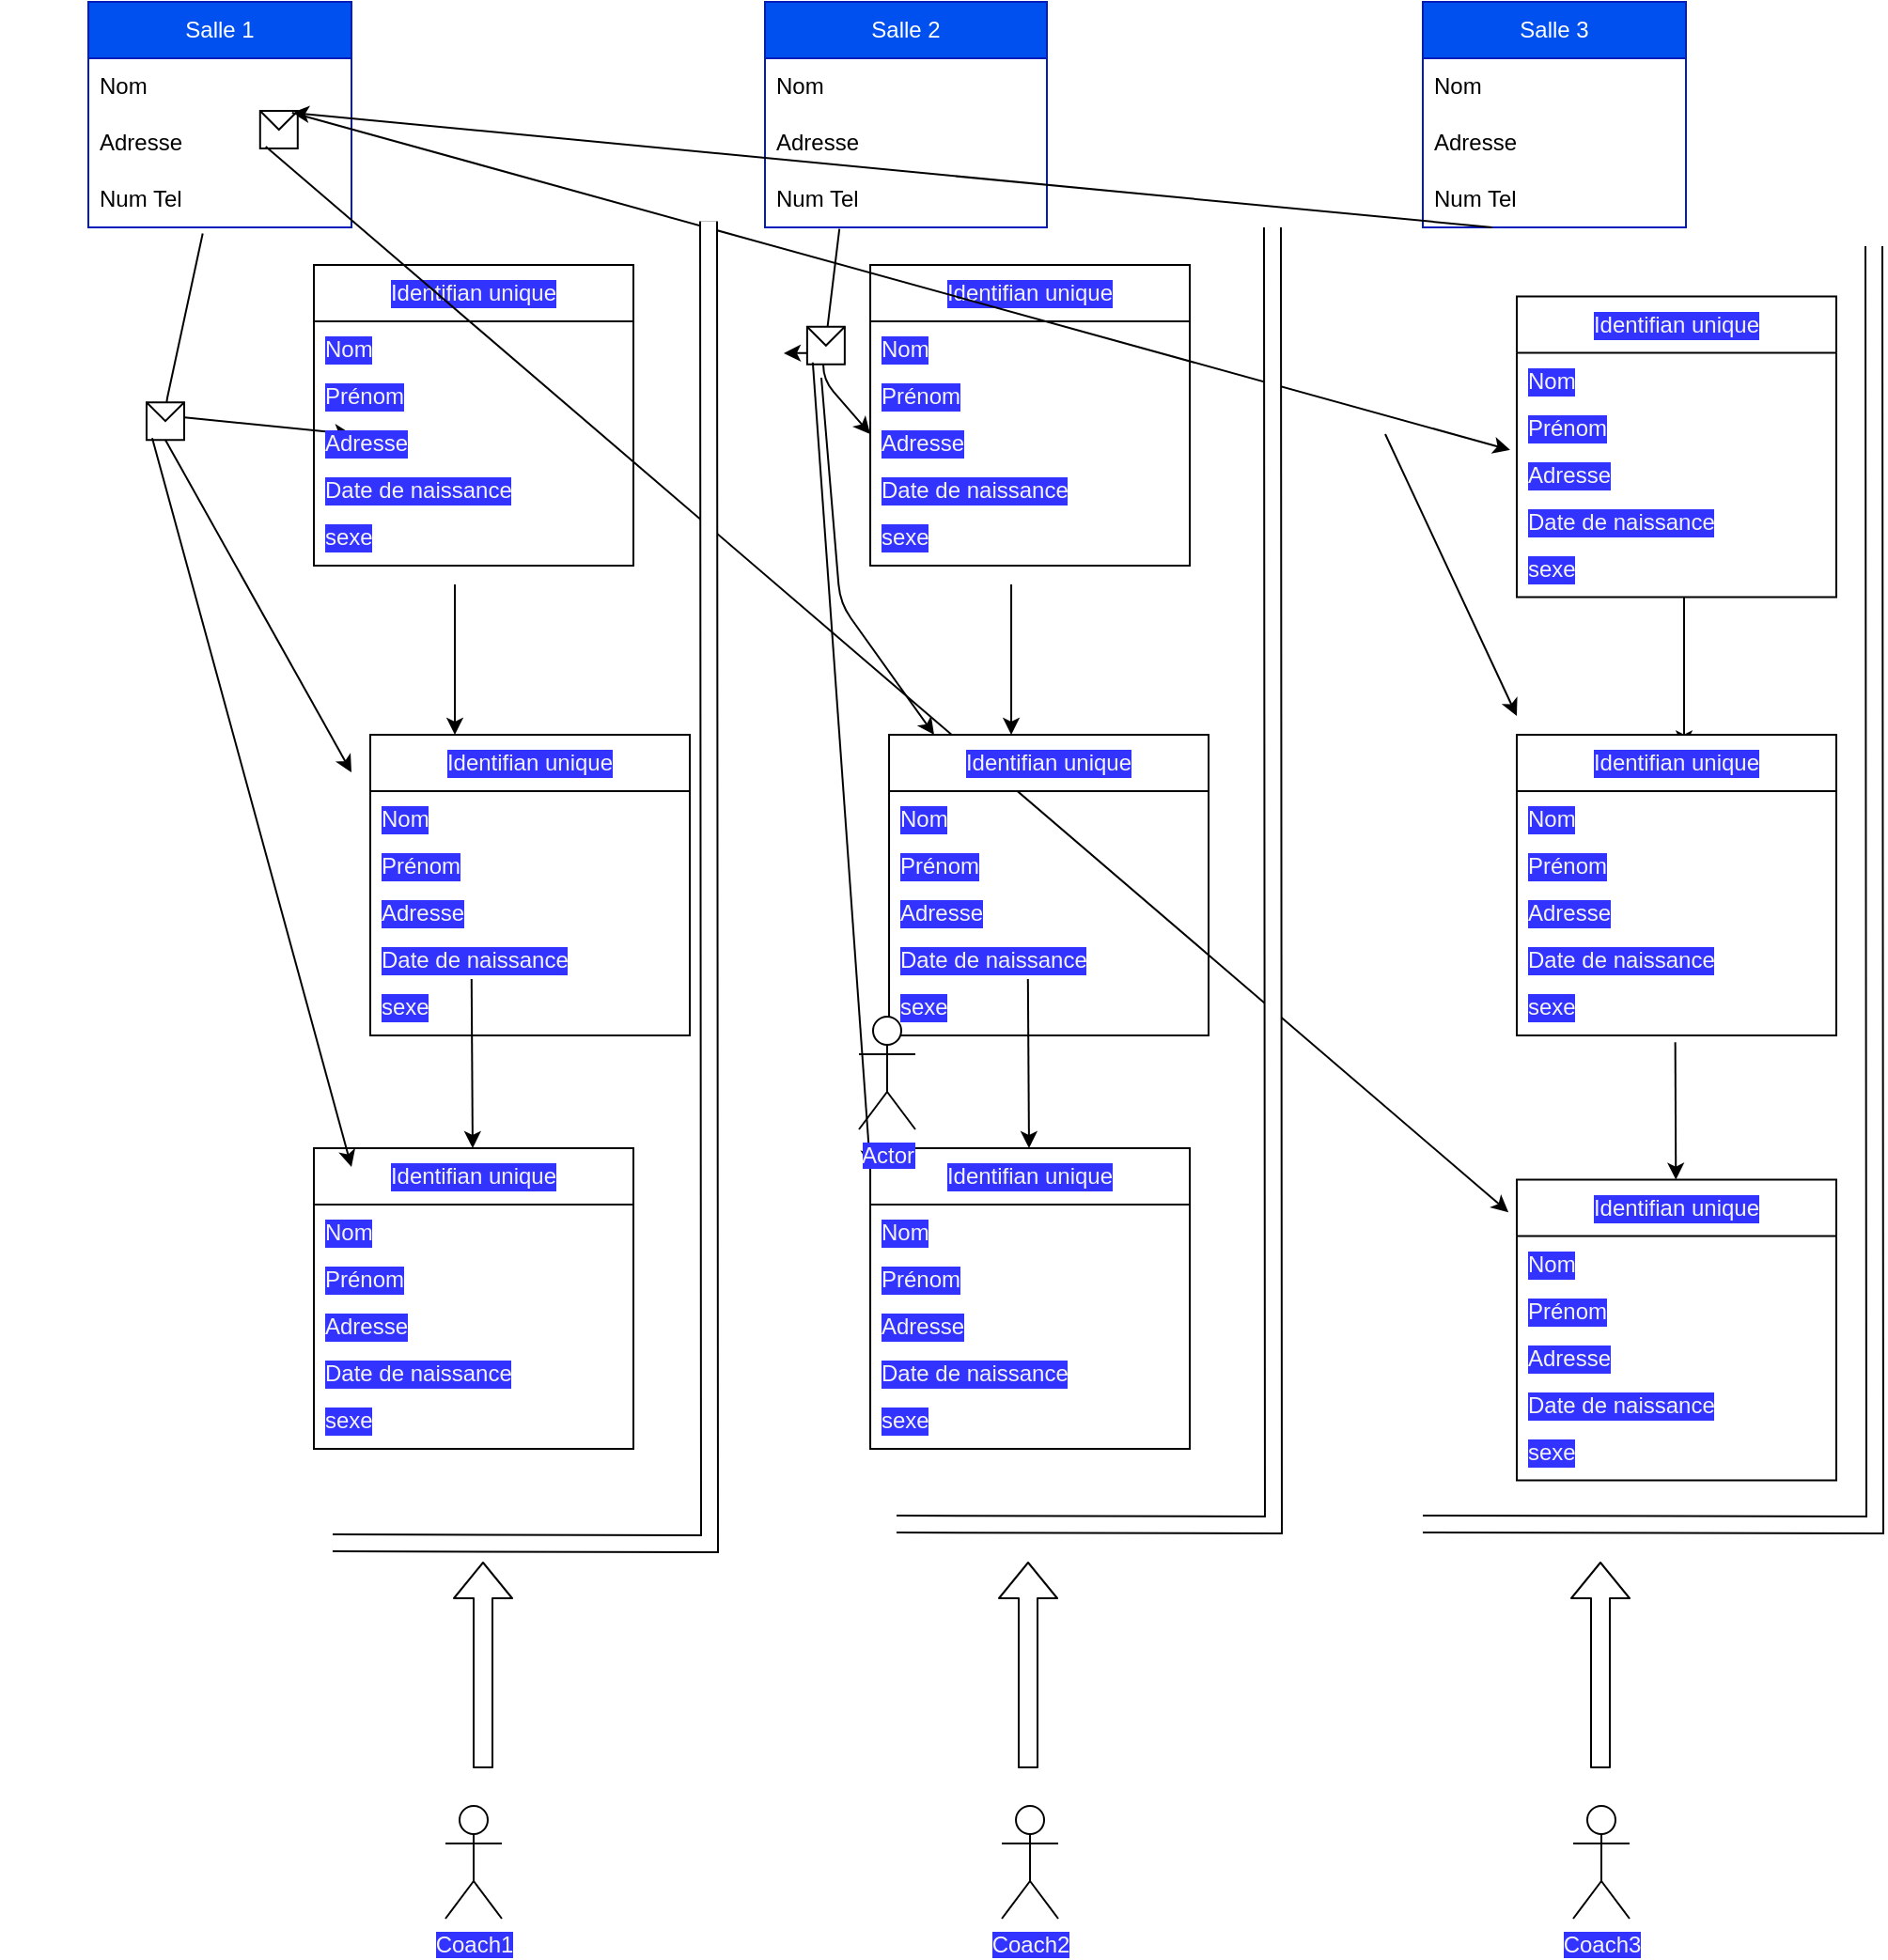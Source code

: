 <mxfile>
    <diagram id="ez5OLRXMKrc_75e1nbND" name="Page-1">
        <mxGraphModel dx="1002" dy="563" grid="1" gridSize="10" guides="1" tooltips="1" connect="1" arrows="1" fold="1" page="1" pageScale="1" pageWidth="850" pageHeight="1100" math="0" shadow="0">
            <root>
                <mxCell id="0"/>
                <mxCell id="1" parent="0"/>
                <mxCell id="2" value="Salle 1" style="swimlane;fontStyle=0;childLayout=stackLayout;horizontal=1;startSize=30;horizontalStack=0;resizeParent=1;resizeParentMax=0;resizeLast=0;collapsible=1;marginBottom=0;whiteSpace=wrap;html=1;fillColor=#0050ef;fontColor=#ffffff;strokeColor=#001DBC;" parent="1" vertex="1">
                    <mxGeometry width="140" height="120" as="geometry"/>
                </mxCell>
                <mxCell id="3" value="Nom" style="text;strokeColor=none;fillColor=none;align=left;verticalAlign=middle;spacingLeft=4;spacingRight=4;overflow=hidden;points=[[0,0.5],[1,0.5]];portConstraint=eastwest;rotatable=0;whiteSpace=wrap;html=1;" parent="2" vertex="1">
                    <mxGeometry y="30" width="140" height="30" as="geometry"/>
                </mxCell>
                <mxCell id="4" value="Adresse" style="text;strokeColor=none;fillColor=none;align=left;verticalAlign=middle;spacingLeft=4;spacingRight=4;overflow=hidden;points=[[0,0.5],[1,0.5]];portConstraint=eastwest;rotatable=0;whiteSpace=wrap;html=1;" parent="2" vertex="1">
                    <mxGeometry y="60" width="140" height="30" as="geometry"/>
                </mxCell>
                <mxCell id="5" value="Num Tel" style="text;strokeColor=none;fillColor=none;align=left;verticalAlign=middle;spacingLeft=4;spacingRight=4;overflow=hidden;points=[[0,0.5],[1,0.5]];portConstraint=eastwest;rotatable=0;whiteSpace=wrap;html=1;" parent="2" vertex="1">
                    <mxGeometry y="90" width="140" height="30" as="geometry"/>
                </mxCell>
                <mxCell id="11" value="Salle 2" style="swimlane;fontStyle=0;childLayout=stackLayout;horizontal=1;startSize=30;horizontalStack=0;resizeParent=1;resizeParentMax=0;resizeLast=0;collapsible=1;marginBottom=0;whiteSpace=wrap;html=1;fillColor=#0050ef;fontColor=#ffffff;strokeColor=#001DBC;" vertex="1" parent="1">
                    <mxGeometry x="360" width="150" height="120" as="geometry"/>
                </mxCell>
                <mxCell id="12" value="Nom" style="text;strokeColor=none;fillColor=none;align=left;verticalAlign=middle;spacingLeft=4;spacingRight=4;overflow=hidden;points=[[0,0.5],[1,0.5]];portConstraint=eastwest;rotatable=0;whiteSpace=wrap;html=1;" vertex="1" parent="11">
                    <mxGeometry y="30" width="150" height="30" as="geometry"/>
                </mxCell>
                <mxCell id="13" value="Adresse" style="text;strokeColor=none;fillColor=none;align=left;verticalAlign=middle;spacingLeft=4;spacingRight=4;overflow=hidden;points=[[0,0.5],[1,0.5]];portConstraint=eastwest;rotatable=0;whiteSpace=wrap;html=1;" vertex="1" parent="11">
                    <mxGeometry y="60" width="150" height="30" as="geometry"/>
                </mxCell>
                <mxCell id="14" value="Num Tel" style="text;strokeColor=none;fillColor=none;align=left;verticalAlign=middle;spacingLeft=4;spacingRight=4;overflow=hidden;points=[[0,0.5],[1,0.5]];portConstraint=eastwest;rotatable=0;whiteSpace=wrap;html=1;" vertex="1" parent="11">
                    <mxGeometry y="90" width="150" height="30" as="geometry"/>
                </mxCell>
                <mxCell id="15" value="Salle 3" style="swimlane;fontStyle=0;childLayout=stackLayout;horizontal=1;startSize=30;horizontalStack=0;resizeParent=1;resizeParentMax=0;resizeLast=0;collapsible=1;marginBottom=0;whiteSpace=wrap;html=1;fillColor=#0050ef;fontColor=#ffffff;strokeColor=#001DBC;" vertex="1" parent="1">
                    <mxGeometry x="710" width="140" height="120" as="geometry"/>
                </mxCell>
                <mxCell id="16" value="Nom" style="text;strokeColor=none;fillColor=none;align=left;verticalAlign=middle;spacingLeft=4;spacingRight=4;overflow=hidden;points=[[0,0.5],[1,0.5]];portConstraint=eastwest;rotatable=0;whiteSpace=wrap;html=1;" vertex="1" parent="15">
                    <mxGeometry y="30" width="140" height="30" as="geometry"/>
                </mxCell>
                <mxCell id="17" value="Adresse" style="text;strokeColor=none;fillColor=none;align=left;verticalAlign=middle;spacingLeft=4;spacingRight=4;overflow=hidden;points=[[0,0.5],[1,0.5]];portConstraint=eastwest;rotatable=0;whiteSpace=wrap;html=1;" vertex="1" parent="15">
                    <mxGeometry y="60" width="140" height="30" as="geometry"/>
                </mxCell>
                <mxCell id="18" value="Num Tel" style="text;strokeColor=none;fillColor=none;align=left;verticalAlign=middle;spacingLeft=4;spacingRight=4;overflow=hidden;points=[[0,0.5],[1,0.5]];portConstraint=eastwest;rotatable=0;whiteSpace=wrap;html=1;" vertex="1" parent="15">
                    <mxGeometry y="90" width="140" height="30" as="geometry"/>
                </mxCell>
                <mxCell id="19" value="" style="endArrow=classic;html=1;exitX=0.149;exitY=1.107;exitDx=0;exitDy=0;exitPerimeter=0;" edge="1" parent="1">
                    <mxGeometry relative="1" as="geometry">
                        <mxPoint x="60.86" y="123.21" as="sourcePoint"/>
                        <mxPoint x="140" y="230" as="targetPoint"/>
                        <Array as="points">
                            <mxPoint x="40" y="220"/>
                        </Array>
                    </mxGeometry>
                </mxCell>
                <mxCell id="20" value="" style="shape=message;html=1;outlineConnect=0;" vertex="1" parent="19">
                    <mxGeometry width="20" height="20" relative="1" as="geometry">
                        <mxPoint x="-10" y="-7" as="offset"/>
                    </mxGeometry>
                </mxCell>
                <mxCell id="25" style="edgeStyle=none;html=1;fontColor=#f5f4f4;exitX=0.5;exitY=1;exitDx=0;exitDy=0;" edge="1" parent="19" source="20">
                    <mxGeometry relative="1" as="geometry">
                        <mxPoint x="140" y="410" as="targetPoint"/>
                        <mxPoint x="50" y="250" as="sourcePoint"/>
                        <Array as="points"/>
                    </mxGeometry>
                </mxCell>
                <mxCell id="35" value="" style="edgeStyle=none;html=1;fontColor=#f5f4f4;" edge="1" parent="1">
                    <mxGeometry relative="1" as="geometry">
                        <mxPoint x="195" y="310" as="sourcePoint"/>
                        <mxPoint x="195" y="390" as="targetPoint"/>
                    </mxGeometry>
                </mxCell>
                <mxCell id="40" value="" style="edgeStyle=none;html=1;fontColor=#f5f4f4;" edge="1" parent="1" target="36">
                    <mxGeometry relative="1" as="geometry">
                        <mxPoint x="203.889" y="520" as="sourcePoint"/>
                    </mxGeometry>
                </mxCell>
                <mxCell id="36" value="Identifian unique" style="swimlane;fontStyle=0;childLayout=stackLayout;horizontal=1;startSize=30;horizontalStack=0;resizeParent=1;resizeParentMax=0;resizeLast=0;collapsible=1;marginBottom=0;whiteSpace=wrap;html=1;labelBackgroundColor=#3333FF;fontColor=#f5f4f4;" vertex="1" parent="1">
                    <mxGeometry x="120" y="610" width="170" height="160" as="geometry">
                        <mxRectangle x="150" y="550" width="60" height="30" as="alternateBounds"/>
                    </mxGeometry>
                </mxCell>
                <mxCell id="37" value="Nom" style="text;strokeColor=none;fillColor=none;align=left;verticalAlign=middle;spacingLeft=4;spacingRight=4;overflow=hidden;points=[[0,0.5],[1,0.5]];portConstraint=eastwest;rotatable=0;whiteSpace=wrap;html=1;labelBackgroundColor=#3333FF;fontColor=#f5f4f4;" vertex="1" parent="36">
                    <mxGeometry y="30" width="170" height="30" as="geometry"/>
                </mxCell>
                <mxCell id="38" value="Prénom" style="text;strokeColor=none;fillColor=none;align=left;verticalAlign=middle;spacingLeft=4;spacingRight=4;overflow=hidden;points=[[0,0.5],[1,0.5]];portConstraint=eastwest;rotatable=0;whiteSpace=wrap;html=1;labelBackgroundColor=#3333FF;fontColor=#f5f4f4;" vertex="1" parent="36">
                    <mxGeometry y="60" width="170" height="20" as="geometry"/>
                </mxCell>
                <mxCell id="39" value="Adresse" style="text;strokeColor=none;fillColor=none;align=left;verticalAlign=middle;spacingLeft=4;spacingRight=4;overflow=hidden;points=[[0,0.5],[1,0.5]];portConstraint=eastwest;rotatable=0;whiteSpace=wrap;html=1;labelBackgroundColor=#3333FF;fontColor=#f5f4f4;" vertex="1" parent="36">
                    <mxGeometry y="80" width="170" height="30" as="geometry"/>
                </mxCell>
                <mxCell id="64" value="Date de naissance" style="text;strokeColor=none;fillColor=none;align=left;verticalAlign=middle;spacingLeft=4;spacingRight=4;overflow=hidden;points=[[0,0.5],[1,0.5]];portConstraint=eastwest;rotatable=0;whiteSpace=wrap;html=1;labelBackgroundColor=#3333FF;fontColor=#f5f4f4;" vertex="1" parent="36">
                    <mxGeometry y="110" width="170" height="20" as="geometry"/>
                </mxCell>
                <mxCell id="63" value="sexe" style="text;strokeColor=none;fillColor=none;align=left;verticalAlign=middle;spacingLeft=4;spacingRight=4;overflow=hidden;points=[[0,0.5],[1,0.5]];portConstraint=eastwest;rotatable=0;whiteSpace=wrap;html=1;labelBackgroundColor=#3333FF;fontColor=#f5f4f4;" vertex="1" parent="36">
                    <mxGeometry y="130" width="170" height="30" as="geometry"/>
                </mxCell>
                <mxCell id="41" value="" style="endArrow=classic;html=1;fontColor=#f5f4f4;exitX=0.15;exitY=0.95;exitDx=0;exitDy=0;exitPerimeter=0;" edge="1" parent="1" source="20">
                    <mxGeometry width="50" height="50" relative="1" as="geometry">
                        <mxPoint x="400" y="410" as="sourcePoint"/>
                        <mxPoint x="140" y="620" as="targetPoint"/>
                        <Array as="points"/>
                    </mxGeometry>
                </mxCell>
                <mxCell id="65" value="Identifian unique" style="swimlane;fontStyle=0;childLayout=stackLayout;horizontal=1;startSize=30;horizontalStack=0;resizeParent=1;resizeParentMax=0;resizeLast=0;collapsible=1;marginBottom=0;whiteSpace=wrap;html=1;labelBackgroundColor=#3333FF;fontColor=#f5f4f4;" vertex="1" parent="1">
                    <mxGeometry x="120" y="140" width="170" height="160" as="geometry">
                        <mxRectangle x="150" y="550" width="60" height="30" as="alternateBounds"/>
                    </mxGeometry>
                </mxCell>
                <mxCell id="66" value="Nom" style="text;strokeColor=none;fillColor=none;align=left;verticalAlign=middle;spacingLeft=4;spacingRight=4;overflow=hidden;points=[[0,0.5],[1,0.5]];portConstraint=eastwest;rotatable=0;whiteSpace=wrap;html=1;labelBackgroundColor=#3333FF;fontColor=#f5f4f4;" vertex="1" parent="65">
                    <mxGeometry y="30" width="170" height="30" as="geometry"/>
                </mxCell>
                <mxCell id="67" value="Prénom" style="text;strokeColor=none;fillColor=none;align=left;verticalAlign=middle;spacingLeft=4;spacingRight=4;overflow=hidden;points=[[0,0.5],[1,0.5]];portConstraint=eastwest;rotatable=0;whiteSpace=wrap;html=1;labelBackgroundColor=#3333FF;fontColor=#f5f4f4;" vertex="1" parent="65">
                    <mxGeometry y="60" width="170" height="20" as="geometry"/>
                </mxCell>
                <mxCell id="68" value="Adresse" style="text;strokeColor=none;fillColor=none;align=left;verticalAlign=middle;spacingLeft=4;spacingRight=4;overflow=hidden;points=[[0,0.5],[1,0.5]];portConstraint=eastwest;rotatable=0;whiteSpace=wrap;html=1;labelBackgroundColor=#3333FF;fontColor=#f5f4f4;" vertex="1" parent="65">
                    <mxGeometry y="80" width="170" height="30" as="geometry"/>
                </mxCell>
                <mxCell id="69" value="Date de naissance" style="text;strokeColor=none;fillColor=none;align=left;verticalAlign=middle;spacingLeft=4;spacingRight=4;overflow=hidden;points=[[0,0.5],[1,0.5]];portConstraint=eastwest;rotatable=0;whiteSpace=wrap;html=1;labelBackgroundColor=#3333FF;fontColor=#f5f4f4;" vertex="1" parent="65">
                    <mxGeometry y="110" width="170" height="20" as="geometry"/>
                </mxCell>
                <mxCell id="70" value="sexe" style="text;strokeColor=none;fillColor=none;align=left;verticalAlign=middle;spacingLeft=4;spacingRight=4;overflow=hidden;points=[[0,0.5],[1,0.5]];portConstraint=eastwest;rotatable=0;whiteSpace=wrap;html=1;labelBackgroundColor=#3333FF;fontColor=#f5f4f4;" vertex="1" parent="65">
                    <mxGeometry y="130" width="170" height="30" as="geometry"/>
                </mxCell>
                <mxCell id="71" value="Identifian unique" style="swimlane;fontStyle=0;childLayout=stackLayout;horizontal=1;startSize=30;horizontalStack=0;resizeParent=1;resizeParentMax=0;resizeLast=0;collapsible=1;marginBottom=0;whiteSpace=wrap;html=1;labelBackgroundColor=#3333FF;fontColor=#f5f4f4;" vertex="1" parent="1">
                    <mxGeometry x="150" y="390" width="170" height="160" as="geometry">
                        <mxRectangle x="150" y="550" width="60" height="30" as="alternateBounds"/>
                    </mxGeometry>
                </mxCell>
                <mxCell id="72" value="Nom" style="text;strokeColor=none;fillColor=none;align=left;verticalAlign=middle;spacingLeft=4;spacingRight=4;overflow=hidden;points=[[0,0.5],[1,0.5]];portConstraint=eastwest;rotatable=0;whiteSpace=wrap;html=1;labelBackgroundColor=#3333FF;fontColor=#f5f4f4;" vertex="1" parent="71">
                    <mxGeometry y="30" width="170" height="30" as="geometry"/>
                </mxCell>
                <mxCell id="73" value="Prénom" style="text;strokeColor=none;fillColor=none;align=left;verticalAlign=middle;spacingLeft=4;spacingRight=4;overflow=hidden;points=[[0,0.5],[1,0.5]];portConstraint=eastwest;rotatable=0;whiteSpace=wrap;html=1;labelBackgroundColor=#3333FF;fontColor=#f5f4f4;" vertex="1" parent="71">
                    <mxGeometry y="60" width="170" height="20" as="geometry"/>
                </mxCell>
                <mxCell id="74" value="Adresse" style="text;strokeColor=none;fillColor=none;align=left;verticalAlign=middle;spacingLeft=4;spacingRight=4;overflow=hidden;points=[[0,0.5],[1,0.5]];portConstraint=eastwest;rotatable=0;whiteSpace=wrap;html=1;labelBackgroundColor=#3333FF;fontColor=#f5f4f4;" vertex="1" parent="71">
                    <mxGeometry y="80" width="170" height="30" as="geometry"/>
                </mxCell>
                <mxCell id="75" value="Date de naissance" style="text;strokeColor=none;fillColor=none;align=left;verticalAlign=middle;spacingLeft=4;spacingRight=4;overflow=hidden;points=[[0,0.5],[1,0.5]];portConstraint=eastwest;rotatable=0;whiteSpace=wrap;html=1;labelBackgroundColor=#3333FF;fontColor=#f5f4f4;" vertex="1" parent="71">
                    <mxGeometry y="110" width="170" height="20" as="geometry"/>
                </mxCell>
                <mxCell id="76" value="sexe" style="text;strokeColor=none;fillColor=none;align=left;verticalAlign=middle;spacingLeft=4;spacingRight=4;overflow=hidden;points=[[0,0.5],[1,0.5]];portConstraint=eastwest;rotatable=0;whiteSpace=wrap;html=1;labelBackgroundColor=#3333FF;fontColor=#f5f4f4;" vertex="1" parent="71">
                    <mxGeometry y="130" width="170" height="30" as="geometry"/>
                </mxCell>
                <mxCell id="126" value="" style="endArrow=classic;html=1;exitX=0.263;exitY=1;exitDx=0;exitDy=0;exitPerimeter=0;entryX=0.85;entryY=0.05;entryDx=0;entryDy=0;entryPerimeter=0;" edge="1" parent="1" source="18" target="127">
                    <mxGeometry relative="1" as="geometry">
                        <mxPoint x="708.82" y="120.0" as="sourcePoint"/>
                        <mxPoint x="690" y="240" as="targetPoint"/>
                        <Array as="points"/>
                    </mxGeometry>
                </mxCell>
                <mxCell id="127" value="" style="shape=message;html=1;outlineConnect=0;" vertex="1" parent="126">
                    <mxGeometry width="20" height="20" relative="1" as="geometry">
                        <mxPoint x="-42" y="23" as="offset"/>
                    </mxGeometry>
                </mxCell>
                <mxCell id="129" value="" style="edgeStyle=none;html=1;fontColor=#f5f4f4;" edge="1" parent="1">
                    <mxGeometry relative="1" as="geometry">
                        <mxPoint x="849" y="316.79" as="sourcePoint"/>
                        <mxPoint x="849" y="396.79" as="targetPoint"/>
                    </mxGeometry>
                </mxCell>
                <mxCell id="130" value="" style="edgeStyle=none;html=1;fontColor=#f5f4f4;exitX=0.496;exitY=1.12;exitDx=0;exitDy=0;exitPerimeter=0;" edge="1" parent="1" target="131" source="149">
                    <mxGeometry relative="1" as="geometry">
                        <mxPoint x="760" y="570" as="sourcePoint"/>
                    </mxGeometry>
                </mxCell>
                <mxCell id="131" value="Identifian unique" style="swimlane;fontStyle=0;childLayout=stackLayout;horizontal=1;startSize=30;horizontalStack=0;resizeParent=1;resizeParentMax=0;resizeLast=0;collapsible=1;marginBottom=0;whiteSpace=wrap;html=1;labelBackgroundColor=#3333FF;fontColor=#f5f4f4;" vertex="1" parent="1">
                    <mxGeometry x="760" y="626.79" width="170" height="160" as="geometry">
                        <mxRectangle x="150" y="550" width="60" height="30" as="alternateBounds"/>
                    </mxGeometry>
                </mxCell>
                <mxCell id="132" value="Nom" style="text;strokeColor=none;fillColor=none;align=left;verticalAlign=middle;spacingLeft=4;spacingRight=4;overflow=hidden;points=[[0,0.5],[1,0.5]];portConstraint=eastwest;rotatable=0;whiteSpace=wrap;html=1;labelBackgroundColor=#3333FF;fontColor=#f5f4f4;" vertex="1" parent="131">
                    <mxGeometry y="30" width="170" height="30" as="geometry"/>
                </mxCell>
                <mxCell id="133" value="Prénom" style="text;strokeColor=none;fillColor=none;align=left;verticalAlign=middle;spacingLeft=4;spacingRight=4;overflow=hidden;points=[[0,0.5],[1,0.5]];portConstraint=eastwest;rotatable=0;whiteSpace=wrap;html=1;labelBackgroundColor=#3333FF;fontColor=#f5f4f4;" vertex="1" parent="131">
                    <mxGeometry y="60" width="170" height="20" as="geometry"/>
                </mxCell>
                <mxCell id="134" value="Adresse" style="text;strokeColor=none;fillColor=none;align=left;verticalAlign=middle;spacingLeft=4;spacingRight=4;overflow=hidden;points=[[0,0.5],[1,0.5]];portConstraint=eastwest;rotatable=0;whiteSpace=wrap;html=1;labelBackgroundColor=#3333FF;fontColor=#f5f4f4;" vertex="1" parent="131">
                    <mxGeometry y="80" width="170" height="30" as="geometry"/>
                </mxCell>
                <mxCell id="135" value="Date de naissance" style="text;strokeColor=none;fillColor=none;align=left;verticalAlign=middle;spacingLeft=4;spacingRight=4;overflow=hidden;points=[[0,0.5],[1,0.5]];portConstraint=eastwest;rotatable=0;whiteSpace=wrap;html=1;labelBackgroundColor=#3333FF;fontColor=#f5f4f4;" vertex="1" parent="131">
                    <mxGeometry y="110" width="170" height="20" as="geometry"/>
                </mxCell>
                <mxCell id="136" value="sexe" style="text;strokeColor=none;fillColor=none;align=left;verticalAlign=middle;spacingLeft=4;spacingRight=4;overflow=hidden;points=[[0,0.5],[1,0.5]];portConstraint=eastwest;rotatable=0;whiteSpace=wrap;html=1;labelBackgroundColor=#3333FF;fontColor=#f5f4f4;" vertex="1" parent="131">
                    <mxGeometry y="130" width="170" height="30" as="geometry"/>
                </mxCell>
                <mxCell id="137" value="" style="endArrow=classic;html=1;fontColor=#f5f4f4;exitX=0.15;exitY=0.95;exitDx=0;exitDy=0;exitPerimeter=0;entryX=-0.026;entryY=0.108;entryDx=0;entryDy=0;entryPerimeter=0;" edge="1" parent="1" source="127" target="131">
                    <mxGeometry width="50" height="50" relative="1" as="geometry">
                        <mxPoint x="936.02" y="426.79" as="sourcePoint"/>
                        <mxPoint x="676.02" y="636.79" as="targetPoint"/>
                        <Array as="points"/>
                    </mxGeometry>
                </mxCell>
                <mxCell id="138" value="Identifian unique" style="swimlane;fontStyle=0;childLayout=stackLayout;horizontal=1;startSize=30;horizontalStack=0;resizeParent=1;resizeParentMax=0;resizeLast=0;collapsible=1;marginBottom=0;whiteSpace=wrap;html=1;labelBackgroundColor=#3333FF;fontColor=#f5f4f4;" vertex="1" parent="1">
                    <mxGeometry x="760" y="156.79" width="170" height="160" as="geometry">
                        <mxRectangle x="150" y="550" width="60" height="30" as="alternateBounds"/>
                    </mxGeometry>
                </mxCell>
                <mxCell id="139" value="Nom" style="text;strokeColor=none;fillColor=none;align=left;verticalAlign=middle;spacingLeft=4;spacingRight=4;overflow=hidden;points=[[0,0.5],[1,0.5]];portConstraint=eastwest;rotatable=0;whiteSpace=wrap;html=1;labelBackgroundColor=#3333FF;fontColor=#f5f4f4;" vertex="1" parent="138">
                    <mxGeometry y="30" width="170" height="30" as="geometry"/>
                </mxCell>
                <mxCell id="140" value="Prénom" style="text;strokeColor=none;fillColor=none;align=left;verticalAlign=middle;spacingLeft=4;spacingRight=4;overflow=hidden;points=[[0,0.5],[1,0.5]];portConstraint=eastwest;rotatable=0;whiteSpace=wrap;html=1;labelBackgroundColor=#3333FF;fontColor=#f5f4f4;" vertex="1" parent="138">
                    <mxGeometry y="60" width="170" height="20" as="geometry"/>
                </mxCell>
                <mxCell id="141" value="Adresse" style="text;strokeColor=none;fillColor=none;align=left;verticalAlign=middle;spacingLeft=4;spacingRight=4;overflow=hidden;points=[[0,0.5],[1,0.5]];portConstraint=eastwest;rotatable=0;whiteSpace=wrap;html=1;labelBackgroundColor=#3333FF;fontColor=#f5f4f4;" vertex="1" parent="138">
                    <mxGeometry y="80" width="170" height="30" as="geometry"/>
                </mxCell>
                <mxCell id="142" value="Date de naissance" style="text;strokeColor=none;fillColor=none;align=left;verticalAlign=middle;spacingLeft=4;spacingRight=4;overflow=hidden;points=[[0,0.5],[1,0.5]];portConstraint=eastwest;rotatable=0;whiteSpace=wrap;html=1;labelBackgroundColor=#3333FF;fontColor=#f5f4f4;" vertex="1" parent="138">
                    <mxGeometry y="110" width="170" height="20" as="geometry"/>
                </mxCell>
                <mxCell id="143" value="sexe" style="text;strokeColor=none;fillColor=none;align=left;verticalAlign=middle;spacingLeft=4;spacingRight=4;overflow=hidden;points=[[0,0.5],[1,0.5]];portConstraint=eastwest;rotatable=0;whiteSpace=wrap;html=1;labelBackgroundColor=#3333FF;fontColor=#f5f4f4;" vertex="1" parent="138">
                    <mxGeometry y="130" width="170" height="30" as="geometry"/>
                </mxCell>
                <mxCell id="144" value="Identifian unique" style="swimlane;fontStyle=0;childLayout=stackLayout;horizontal=1;startSize=30;horizontalStack=0;resizeParent=1;resizeParentMax=0;resizeLast=0;collapsible=1;marginBottom=0;whiteSpace=wrap;html=1;labelBackgroundColor=#3333FF;fontColor=#f5f4f4;" vertex="1" parent="1">
                    <mxGeometry x="760" y="390" width="170" height="160" as="geometry">
                        <mxRectangle x="150" y="550" width="60" height="30" as="alternateBounds"/>
                    </mxGeometry>
                </mxCell>
                <mxCell id="145" value="Nom" style="text;strokeColor=none;fillColor=none;align=left;verticalAlign=middle;spacingLeft=4;spacingRight=4;overflow=hidden;points=[[0,0.5],[1,0.5]];portConstraint=eastwest;rotatable=0;whiteSpace=wrap;html=1;labelBackgroundColor=#3333FF;fontColor=#f5f4f4;" vertex="1" parent="144">
                    <mxGeometry y="30" width="170" height="30" as="geometry"/>
                </mxCell>
                <mxCell id="146" value="Prénom" style="text;strokeColor=none;fillColor=none;align=left;verticalAlign=middle;spacingLeft=4;spacingRight=4;overflow=hidden;points=[[0,0.5],[1,0.5]];portConstraint=eastwest;rotatable=0;whiteSpace=wrap;html=1;labelBackgroundColor=#3333FF;fontColor=#f5f4f4;" vertex="1" parent="144">
                    <mxGeometry y="60" width="170" height="20" as="geometry"/>
                </mxCell>
                <mxCell id="147" value="Adresse" style="text;strokeColor=none;fillColor=none;align=left;verticalAlign=middle;spacingLeft=4;spacingRight=4;overflow=hidden;points=[[0,0.5],[1,0.5]];portConstraint=eastwest;rotatable=0;whiteSpace=wrap;html=1;labelBackgroundColor=#3333FF;fontColor=#f5f4f4;" vertex="1" parent="144">
                    <mxGeometry y="80" width="170" height="30" as="geometry"/>
                </mxCell>
                <mxCell id="148" value="Date de naissance" style="text;strokeColor=none;fillColor=none;align=left;verticalAlign=middle;spacingLeft=4;spacingRight=4;overflow=hidden;points=[[0,0.5],[1,0.5]];portConstraint=eastwest;rotatable=0;whiteSpace=wrap;html=1;labelBackgroundColor=#3333FF;fontColor=#f5f4f4;" vertex="1" parent="144">
                    <mxGeometry y="110" width="170" height="20" as="geometry"/>
                </mxCell>
                <mxCell id="149" value="sexe" style="text;strokeColor=none;fillColor=none;align=left;verticalAlign=middle;spacingLeft=4;spacingRight=4;overflow=hidden;points=[[0,0.5],[1,0.5]];portConstraint=eastwest;rotatable=0;whiteSpace=wrap;html=1;labelBackgroundColor=#3333FF;fontColor=#f5f4f4;" vertex="1" parent="144">
                    <mxGeometry y="130" width="170" height="30" as="geometry"/>
                </mxCell>
                <mxCell id="150" value="" style="endArrow=classic;html=1;exitX=0.264;exitY=1.027;exitDx=0;exitDy=0;exitPerimeter=0;" edge="1" parent="1" source="14">
                    <mxGeometry relative="1" as="geometry">
                        <mxPoint x="336.88" y="123.21" as="sourcePoint"/>
                        <mxPoint x="416.02" y="230" as="targetPoint"/>
                        <Array as="points">
                            <mxPoint x="390" y="200"/>
                        </Array>
                    </mxGeometry>
                </mxCell>
                <mxCell id="151" value="" style="shape=message;html=1;outlineConnect=0;" vertex="1" parent="150">
                    <mxGeometry width="20" height="20" relative="1" as="geometry">
                        <mxPoint x="-10" y="-7" as="offset"/>
                    </mxGeometry>
                </mxCell>
                <mxCell id="180" style="edgeStyle=none;html=1;exitX=0;exitY=0.7;exitDx=0;exitDy=0;fontColor=#f5f4f4;" edge="1" parent="150" source="151">
                    <mxGeometry relative="1" as="geometry">
                        <mxPoint x="370" y="187" as="targetPoint"/>
                    </mxGeometry>
                </mxCell>
                <mxCell id="153" value="" style="edgeStyle=none;html=1;fontColor=#f5f4f4;" edge="1" parent="1">
                    <mxGeometry relative="1" as="geometry">
                        <mxPoint x="491.02" y="310" as="sourcePoint"/>
                        <mxPoint x="491.02" y="390" as="targetPoint"/>
                    </mxGeometry>
                </mxCell>
                <mxCell id="154" value="" style="edgeStyle=none;html=1;fontColor=#f5f4f4;" edge="1" parent="1" target="155">
                    <mxGeometry relative="1" as="geometry">
                        <mxPoint x="499.909" y="520" as="sourcePoint"/>
                    </mxGeometry>
                </mxCell>
                <mxCell id="155" value="Identifian unique" style="swimlane;fontStyle=0;childLayout=stackLayout;horizontal=1;startSize=30;horizontalStack=0;resizeParent=1;resizeParentMax=0;resizeLast=0;collapsible=1;marginBottom=0;whiteSpace=wrap;html=1;labelBackgroundColor=#3333FF;fontColor=#f5f4f4;" vertex="1" parent="1">
                    <mxGeometry x="416.02" y="610" width="170" height="160" as="geometry">
                        <mxRectangle x="150" y="550" width="60" height="30" as="alternateBounds"/>
                    </mxGeometry>
                </mxCell>
                <mxCell id="156" value="Nom" style="text;strokeColor=none;fillColor=none;align=left;verticalAlign=middle;spacingLeft=4;spacingRight=4;overflow=hidden;points=[[0,0.5],[1,0.5]];portConstraint=eastwest;rotatable=0;whiteSpace=wrap;html=1;labelBackgroundColor=#3333FF;fontColor=#f5f4f4;" vertex="1" parent="155">
                    <mxGeometry y="30" width="170" height="30" as="geometry"/>
                </mxCell>
                <mxCell id="157" value="Prénom" style="text;strokeColor=none;fillColor=none;align=left;verticalAlign=middle;spacingLeft=4;spacingRight=4;overflow=hidden;points=[[0,0.5],[1,0.5]];portConstraint=eastwest;rotatable=0;whiteSpace=wrap;html=1;labelBackgroundColor=#3333FF;fontColor=#f5f4f4;" vertex="1" parent="155">
                    <mxGeometry y="60" width="170" height="20" as="geometry"/>
                </mxCell>
                <mxCell id="158" value="Adresse" style="text;strokeColor=none;fillColor=none;align=left;verticalAlign=middle;spacingLeft=4;spacingRight=4;overflow=hidden;points=[[0,0.5],[1,0.5]];portConstraint=eastwest;rotatable=0;whiteSpace=wrap;html=1;labelBackgroundColor=#3333FF;fontColor=#f5f4f4;" vertex="1" parent="155">
                    <mxGeometry y="80" width="170" height="30" as="geometry"/>
                </mxCell>
                <mxCell id="159" value="Date de naissance" style="text;strokeColor=none;fillColor=none;align=left;verticalAlign=middle;spacingLeft=4;spacingRight=4;overflow=hidden;points=[[0,0.5],[1,0.5]];portConstraint=eastwest;rotatable=0;whiteSpace=wrap;html=1;labelBackgroundColor=#3333FF;fontColor=#f5f4f4;" vertex="1" parent="155">
                    <mxGeometry y="110" width="170" height="20" as="geometry"/>
                </mxCell>
                <mxCell id="160" value="sexe" style="text;strokeColor=none;fillColor=none;align=left;verticalAlign=middle;spacingLeft=4;spacingRight=4;overflow=hidden;points=[[0,0.5],[1,0.5]];portConstraint=eastwest;rotatable=0;whiteSpace=wrap;html=1;labelBackgroundColor=#3333FF;fontColor=#f5f4f4;" vertex="1" parent="155">
                    <mxGeometry y="130" width="170" height="30" as="geometry"/>
                </mxCell>
                <mxCell id="161" value="" style="endArrow=classic;html=1;fontColor=#f5f4f4;exitX=0.15;exitY=0.95;exitDx=0;exitDy=0;exitPerimeter=0;" edge="1" parent="1" source="151">
                    <mxGeometry width="50" height="50" relative="1" as="geometry">
                        <mxPoint x="676.02" y="410" as="sourcePoint"/>
                        <mxPoint x="416.02" y="620" as="targetPoint"/>
                        <Array as="points"/>
                    </mxGeometry>
                </mxCell>
                <mxCell id="162" value="Identifian unique" style="swimlane;fontStyle=0;childLayout=stackLayout;horizontal=1;startSize=30;horizontalStack=0;resizeParent=1;resizeParentMax=0;resizeLast=0;collapsible=1;marginBottom=0;whiteSpace=wrap;html=1;labelBackgroundColor=#3333FF;fontColor=#f5f4f4;" vertex="1" parent="1">
                    <mxGeometry x="416.02" y="140" width="170" height="160" as="geometry">
                        <mxRectangle x="150" y="550" width="60" height="30" as="alternateBounds"/>
                    </mxGeometry>
                </mxCell>
                <mxCell id="163" value="Nom" style="text;strokeColor=none;fillColor=none;align=left;verticalAlign=middle;spacingLeft=4;spacingRight=4;overflow=hidden;points=[[0,0.5],[1,0.5]];portConstraint=eastwest;rotatable=0;whiteSpace=wrap;html=1;labelBackgroundColor=#3333FF;fontColor=#f5f4f4;" vertex="1" parent="162">
                    <mxGeometry y="30" width="170" height="30" as="geometry"/>
                </mxCell>
                <mxCell id="164" value="Prénom" style="text;strokeColor=none;fillColor=none;align=left;verticalAlign=middle;spacingLeft=4;spacingRight=4;overflow=hidden;points=[[0,0.5],[1,0.5]];portConstraint=eastwest;rotatable=0;whiteSpace=wrap;html=1;labelBackgroundColor=#3333FF;fontColor=#f5f4f4;" vertex="1" parent="162">
                    <mxGeometry y="60" width="170" height="20" as="geometry"/>
                </mxCell>
                <mxCell id="165" value="Adresse" style="text;strokeColor=none;fillColor=none;align=left;verticalAlign=middle;spacingLeft=4;spacingRight=4;overflow=hidden;points=[[0,0.5],[1,0.5]];portConstraint=eastwest;rotatable=0;whiteSpace=wrap;html=1;labelBackgroundColor=#3333FF;fontColor=#f5f4f4;" vertex="1" parent="162">
                    <mxGeometry y="80" width="170" height="30" as="geometry"/>
                </mxCell>
                <mxCell id="166" value="Date de naissance" style="text;strokeColor=none;fillColor=none;align=left;verticalAlign=middle;spacingLeft=4;spacingRight=4;overflow=hidden;points=[[0,0.5],[1,0.5]];portConstraint=eastwest;rotatable=0;whiteSpace=wrap;html=1;labelBackgroundColor=#3333FF;fontColor=#f5f4f4;" vertex="1" parent="162">
                    <mxGeometry y="110" width="170" height="20" as="geometry"/>
                </mxCell>
                <mxCell id="167" value="sexe" style="text;strokeColor=none;fillColor=none;align=left;verticalAlign=middle;spacingLeft=4;spacingRight=4;overflow=hidden;points=[[0,0.5],[1,0.5]];portConstraint=eastwest;rotatable=0;whiteSpace=wrap;html=1;labelBackgroundColor=#3333FF;fontColor=#f5f4f4;" vertex="1" parent="162">
                    <mxGeometry y="130" width="170" height="30" as="geometry"/>
                </mxCell>
                <mxCell id="168" value="Identifian unique" style="swimlane;fontStyle=0;childLayout=stackLayout;horizontal=1;startSize=30;horizontalStack=0;resizeParent=1;resizeParentMax=0;resizeLast=0;collapsible=1;marginBottom=0;whiteSpace=wrap;html=1;labelBackgroundColor=#3333FF;fontColor=#f5f4f4;" vertex="1" parent="1">
                    <mxGeometry x="426.02" y="390" width="170" height="160" as="geometry">
                        <mxRectangle x="150" y="550" width="60" height="30" as="alternateBounds"/>
                    </mxGeometry>
                </mxCell>
                <mxCell id="169" value="Nom" style="text;strokeColor=none;fillColor=none;align=left;verticalAlign=middle;spacingLeft=4;spacingRight=4;overflow=hidden;points=[[0,0.5],[1,0.5]];portConstraint=eastwest;rotatable=0;whiteSpace=wrap;html=1;labelBackgroundColor=#3333FF;fontColor=#f5f4f4;" vertex="1" parent="168">
                    <mxGeometry y="30" width="170" height="30" as="geometry"/>
                </mxCell>
                <mxCell id="170" value="Prénom" style="text;strokeColor=none;fillColor=none;align=left;verticalAlign=middle;spacingLeft=4;spacingRight=4;overflow=hidden;points=[[0,0.5],[1,0.5]];portConstraint=eastwest;rotatable=0;whiteSpace=wrap;html=1;labelBackgroundColor=#3333FF;fontColor=#f5f4f4;" vertex="1" parent="168">
                    <mxGeometry y="60" width="170" height="20" as="geometry"/>
                </mxCell>
                <mxCell id="171" value="Adresse" style="text;strokeColor=none;fillColor=none;align=left;verticalAlign=middle;spacingLeft=4;spacingRight=4;overflow=hidden;points=[[0,0.5],[1,0.5]];portConstraint=eastwest;rotatable=0;whiteSpace=wrap;html=1;labelBackgroundColor=#3333FF;fontColor=#f5f4f4;" vertex="1" parent="168">
                    <mxGeometry y="80" width="170" height="30" as="geometry"/>
                </mxCell>
                <mxCell id="172" value="Date de naissance" style="text;strokeColor=none;fillColor=none;align=left;verticalAlign=middle;spacingLeft=4;spacingRight=4;overflow=hidden;points=[[0,0.5],[1,0.5]];portConstraint=eastwest;rotatable=0;whiteSpace=wrap;html=1;labelBackgroundColor=#3333FF;fontColor=#f5f4f4;" vertex="1" parent="168">
                    <mxGeometry y="110" width="170" height="20" as="geometry"/>
                </mxCell>
                <mxCell id="173" value="sexe" style="text;strokeColor=none;fillColor=none;align=left;verticalAlign=middle;spacingLeft=4;spacingRight=4;overflow=hidden;points=[[0,0.5],[1,0.5]];portConstraint=eastwest;rotatable=0;whiteSpace=wrap;html=1;labelBackgroundColor=#3333FF;fontColor=#f5f4f4;" vertex="1" parent="168">
                    <mxGeometry y="130" width="170" height="30" as="geometry"/>
                </mxCell>
                <mxCell id="177" style="edgeStyle=none;html=1;exitX=0.85;exitY=0.05;exitDx=0;exitDy=0;fontColor=#f5f4f4;exitPerimeter=0;entryX=-0.021;entryY=0.054;entryDx=0;entryDy=0;entryPerimeter=0;" edge="1" parent="1" source="127" target="141">
                    <mxGeometry relative="1" as="geometry">
                        <mxPoint x="710" y="240" as="targetPoint"/>
                    </mxGeometry>
                </mxCell>
                <mxCell id="178" value="" style="edgeStyle=none;html=1;fontColor=#f5f4f4;" edge="1" parent="1">
                    <mxGeometry relative="1" as="geometry">
                        <mxPoint x="690" y="230" as="sourcePoint"/>
                        <mxPoint x="760" y="380" as="targetPoint"/>
                        <Array as="points"/>
                    </mxGeometry>
                </mxCell>
                <mxCell id="179" value="" style="edgeStyle=none;html=1;fontColor=#f5f4f4;" edge="1" parent="1">
                    <mxGeometry relative="1" as="geometry">
                        <mxPoint x="390" y="200" as="sourcePoint"/>
                        <mxPoint x="450" y="390" as="targetPoint"/>
                        <Array as="points">
                            <mxPoint x="400" y="320"/>
                        </Array>
                    </mxGeometry>
                </mxCell>
                <mxCell id="181" value="Actor" style="shape=umlActor;verticalLabelPosition=bottom;verticalAlign=top;html=1;outlineConnect=0;labelBackgroundColor=#3333FF;fontColor=#f5f4f4;" vertex="1" parent="1">
                    <mxGeometry x="410" y="540" width="30" height="60" as="geometry"/>
                </mxCell>
                <mxCell id="200" value="Coach2" style="shape=umlActor;verticalLabelPosition=bottom;verticalAlign=top;html=1;outlineConnect=0;labelBackgroundColor=#3333FF;fontColor=#f5f4f4;" vertex="1" parent="1">
                    <mxGeometry x="486.02" y="960" width="30" height="60" as="geometry"/>
                </mxCell>
                <mxCell id="202" value="Coach3" style="shape=umlActor;verticalLabelPosition=bottom;verticalAlign=top;html=1;outlineConnect=0;labelBackgroundColor=#3333FF;fontColor=#f5f4f4;" vertex="1" parent="1">
                    <mxGeometry x="790" y="960" width="30" height="60" as="geometry"/>
                </mxCell>
                <mxCell id="204" value="Coach1" style="shape=umlActor;verticalLabelPosition=bottom;verticalAlign=top;html=1;outlineConnect=0;labelBackgroundColor=#3333FF;fontColor=#f5f4f4;fontStyle=0" vertex="1" parent="1">
                    <mxGeometry x="190" y="960" width="30" height="60" as="geometry"/>
                </mxCell>
                <mxCell id="206" value="" style="shape=filledEdge;curved=0;rounded=0;fixDash=1;endArrow=none;strokeWidth=10;fillColor=#ffffff;edgeStyle=orthogonalEdgeStyle;html=1;fontColor=#f5f4f4;" edge="1" parent="1">
                    <mxGeometry width="60" height="40" relative="1" as="geometry">
                        <mxPoint x="130" y="820" as="sourcePoint"/>
                        <mxPoint x="330" y="116.8" as="targetPoint"/>
                    </mxGeometry>
                </mxCell>
                <mxCell id="207" value="" style="shape=filledEdge;curved=0;rounded=0;fixDash=1;endArrow=none;strokeWidth=10;fillColor=#ffffff;edgeStyle=orthogonalEdgeStyle;html=1;fontColor=#f5f4f4;" edge="1" parent="1">
                    <mxGeometry width="60" height="40" relative="1" as="geometry">
                        <mxPoint x="430" y="810" as="sourcePoint"/>
                        <mxPoint x="630" y="120" as="targetPoint"/>
                    </mxGeometry>
                </mxCell>
                <mxCell id="208" value="" style="shape=filledEdge;curved=0;rounded=0;fixDash=1;endArrow=none;strokeWidth=10;fillColor=#ffffff;edgeStyle=orthogonalEdgeStyle;html=1;fontColor=#f5f4f4;" edge="1" parent="1">
                    <mxGeometry width="60" height="40" relative="1" as="geometry">
                        <mxPoint x="710" y="810" as="sourcePoint"/>
                        <mxPoint x="950" y="130" as="targetPoint"/>
                    </mxGeometry>
                </mxCell>
                <mxCell id="209" value="" style="shape=flexArrow;endArrow=classic;html=1;fontColor=#f5f4f4;" edge="1" parent="1">
                    <mxGeometry width="50" height="50" relative="1" as="geometry">
                        <mxPoint x="210" y="940" as="sourcePoint"/>
                        <mxPoint x="210" y="830" as="targetPoint"/>
                    </mxGeometry>
                </mxCell>
                <mxCell id="210" value="" style="shape=flexArrow;endArrow=classic;html=1;fontColor=#f5f4f4;" edge="1" parent="1">
                    <mxGeometry width="50" height="50" relative="1" as="geometry">
                        <mxPoint x="500" y="940" as="sourcePoint"/>
                        <mxPoint x="500" y="830" as="targetPoint"/>
                    </mxGeometry>
                </mxCell>
                <mxCell id="211" value="" style="shape=flexArrow;endArrow=classic;html=1;fontColor=#f5f4f4;" edge="1" parent="1">
                    <mxGeometry width="50" height="50" relative="1" as="geometry">
                        <mxPoint x="804.5" y="940" as="sourcePoint"/>
                        <mxPoint x="804.5" y="830" as="targetPoint"/>
                    </mxGeometry>
                </mxCell>
            </root>
        </mxGraphModel>
    </diagram>
</mxfile>